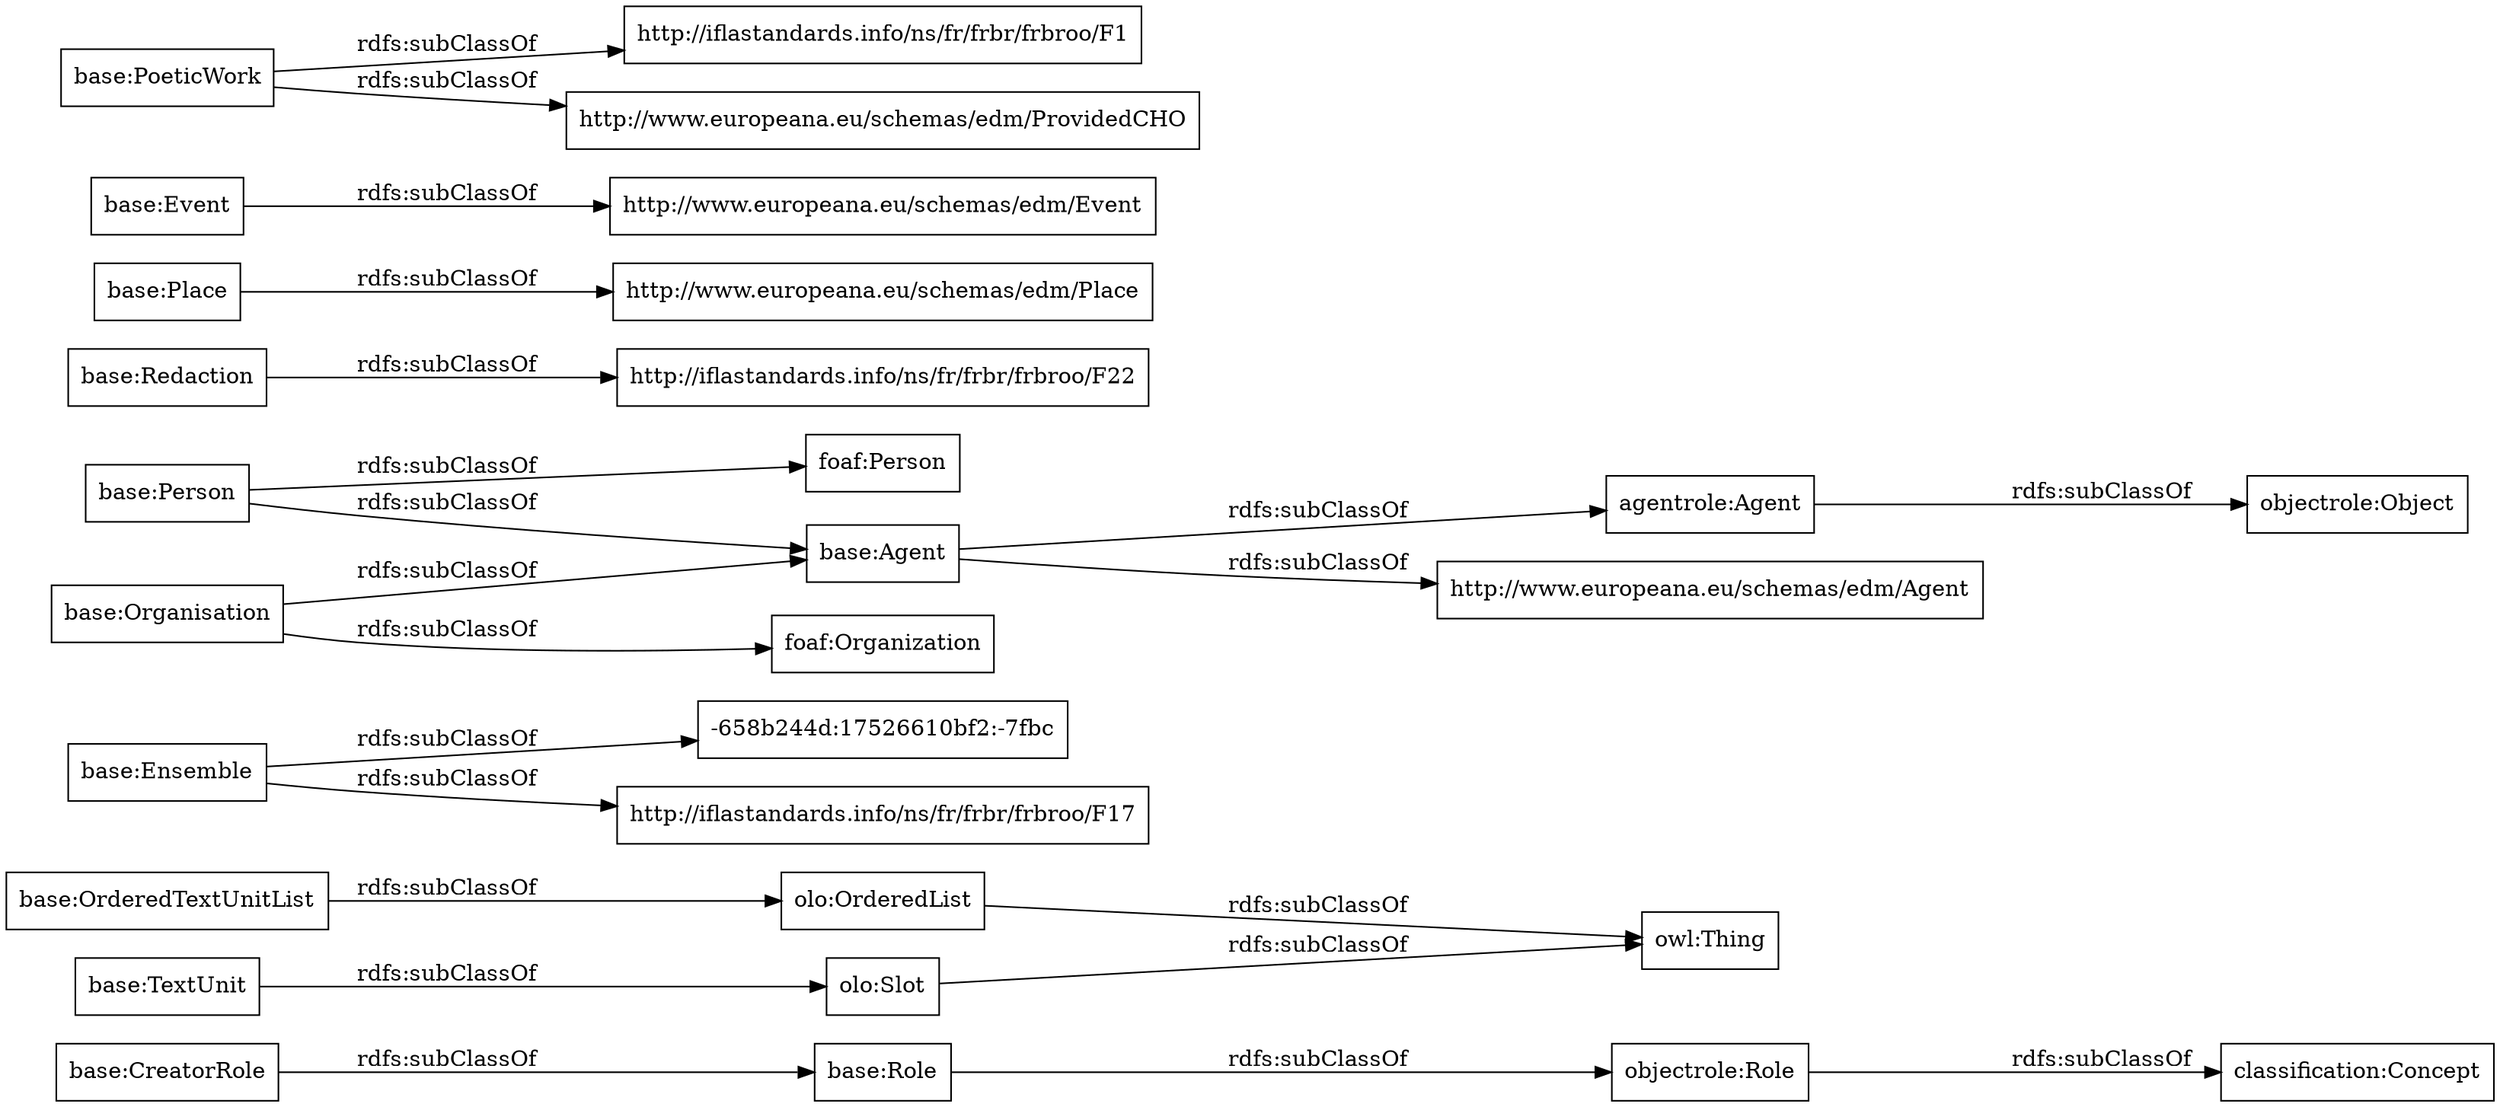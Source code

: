 digraph ar2dtool_diagram { 
rankdir=LR;
size="1000"
node [shape = rectangle, color="black"]; "base:Role" "base:OrderedTextUnitList" "-658b244d:17526610bf2:-7fbc" "agentrole:Agent" "http://iflastandards.info/ns/fr/frbr/frbroo/F22" "http://www.europeana.eu/schemas/edm/Agent" "base:Agent" "base:CreatorRole" "base:Person" "base:Organisation" "http://www.europeana.eu/schemas/edm/Place" "base:Redaction" "base:Ensemble" "foaf:Person" "http://www.europeana.eu/schemas/edm/Event" "base:TextUnit" "http://iflastandards.info/ns/fr/frbr/frbroo/F1" "foaf:Organization" "http://www.europeana.eu/schemas/edm/ProvidedCHO" "base:Place" "base:Event" "base:PoeticWork" "http://iflastandards.info/ns/fr/frbr/frbroo/F17" "owl:Thing" "objectrole:Role" "objectrole:Object" "olo:Slot" "olo:OrderedList" "classification:Concept" ; /*classes style*/
	"base:Redaction" -> "http://iflastandards.info/ns/fr/frbr/frbroo/F22" [ label = "rdfs:subClassOf" ];
	"base:Role" -> "objectrole:Role" [ label = "rdfs:subClassOf" ];
	"base:Event" -> "http://www.europeana.eu/schemas/edm/Event" [ label = "rdfs:subClassOf" ];
	"base:Person" -> "foaf:Person" [ label = "rdfs:subClassOf" ];
	"base:Person" -> "base:Agent" [ label = "rdfs:subClassOf" ];
	"olo:OrderedList" -> "owl:Thing" [ label = "rdfs:subClassOf" ];
	"olo:Slot" -> "owl:Thing" [ label = "rdfs:subClassOf" ];
	"base:PoeticWork" -> "http://www.europeana.eu/schemas/edm/ProvidedCHO" [ label = "rdfs:subClassOf" ];
	"base:PoeticWork" -> "http://iflastandards.info/ns/fr/frbr/frbroo/F1" [ label = "rdfs:subClassOf" ];
	"base:TextUnit" -> "olo:Slot" [ label = "rdfs:subClassOf" ];
	"agentrole:Agent" -> "objectrole:Object" [ label = "rdfs:subClassOf" ];
	"base:Ensemble" -> "-658b244d:17526610bf2:-7fbc" [ label = "rdfs:subClassOf" ];
	"base:Ensemble" -> "http://iflastandards.info/ns/fr/frbr/frbroo/F17" [ label = "rdfs:subClassOf" ];
	"base:OrderedTextUnitList" -> "olo:OrderedList" [ label = "rdfs:subClassOf" ];
	"base:Agent" -> "agentrole:Agent" [ label = "rdfs:subClassOf" ];
	"base:Agent" -> "http://www.europeana.eu/schemas/edm/Agent" [ label = "rdfs:subClassOf" ];
	"objectrole:Role" -> "classification:Concept" [ label = "rdfs:subClassOf" ];
	"base:Place" -> "http://www.europeana.eu/schemas/edm/Place" [ label = "rdfs:subClassOf" ];
	"base:Organisation" -> "foaf:Organization" [ label = "rdfs:subClassOf" ];
	"base:Organisation" -> "base:Agent" [ label = "rdfs:subClassOf" ];
	"base:CreatorRole" -> "base:Role" [ label = "rdfs:subClassOf" ];

}
